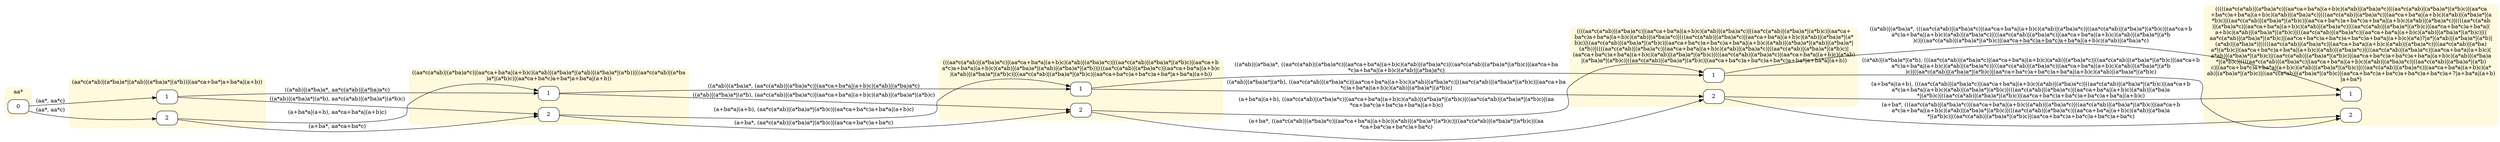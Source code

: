 digraph "MONinput/r" {
rankdir=LR
node [style=filled fillcolor=white]
subgraph cluster0 {
style="rounded,filled" color="#FFF9DD" node [style="rounded,filled" shape=box fillcolor="#FFFFFF"]
label="aa*"
M0S0 [label=0];
}
subgraph cluster1 {
style="rounded,filled" color="#FFF9DD" node [style="rounded,filled" shape=box fillcolor="#FFFFFF"]
label="(aa*c(a*ab)|(a*ba)a*|(a*ab)|(a*ba)a*|(a*b))|(aa*ca+ba*|a+ba*a|(a+b))"
M1S1 [label=1];
M1S2 [label=2];
}
subgraph cluster2 {
style="rounded,filled" color="#FFF9DD" node [style="rounded,filled" shape=box fillcolor="#FFFFFF"]
label="((aa*c(a*ab)|(a*ba)a*c)|(aa*ca+ba*a|(a+b)c)(a*ab)|(a*ba)a*|(a*ab)|(a*ba)a*|(a*b))|((aa*c(a*ab)|(a*ba
)a*|(a*b)c)|(aa*ca+ba*c)a+ba*|a+ba*a|(a+b))"
M2S1 [label=1];
M2S2 [label=2];
}
subgraph cluster3 {
style="rounded,filled" color="#FFF9DD" node [style="rounded,filled" shape=box fillcolor="#FFFFFF"]
label="(((aa*c(a*ab)|(a*ba)a*c)|(aa*ca+ba*a|(a+b)c)(a*ab)|(a*ba)a*c)|((aa*c(a*ab)|(a*ba)a*|(a*b)c)|(aa*ca+b
a*c)a+ba*a|(a+b)c)(a*ab)|(a*ba)a*|(a*ab)|(a*ba)a*|(a*b))|(((aa*c(a*ab)|(a*ba)a*c)|(aa*ca+ba*a|(a+b)c
)(a*ab)|(a*ba)a*|(a*b)c)|((aa*c(a*ab)|(a*ba)a*|(a*b)c)|(aa*ca+ba*c)a+ba*c)a+ba*|a+ba*a|(a+b))"
M3S1 [label=1];
M3S2 [label=2];
}
subgraph cluster4 {
style="rounded,filled" color="#FFF9DD" node [style="rounded,filled" shape=box fillcolor="#FFFFFF"]
label="((((aa*c(a*ab)|(a*ba)a*c)|(aa*ca+ba*a|(a+b)c)(a*ab)|(a*ba)a*c)|((aa*c(a*ab)|(a*ba)a*|(a*b)c)|(aa*ca+
ba*c)a+ba*a|(a+b)c)(a*ab)|(a*ba)a*c)|(((aa*c(a*ab)|(a*ba)a*c)|(aa*ca+ba*a|(a+b)c)(a*ab)|(a*ba)a*|(a*
b)c)|((aa*c(a*ab)|(a*ba)a*|(a*b)c)|(aa*ca+ba*c)a+ba*c)a+ba*a|(a+b)c)(a*ab)|(a*ba)a*|(a*ab)|(a*ba)a*|
(a*b))|((((aa*c(a*ab)|(a*ba)a*c)|(aa*ca+ba*a|(a+b)c)(a*ab)|(a*ba)a*c)|((aa*c(a*ab)|(a*ba)a*|(a*b)c)|
(aa*ca+ba*c)a+ba*a|(a+b)c)(a*ab)|(a*ba)a*|(a*b)c)|(((aa*c(a*ab)|(a*ba)a*c)|(aa*ca+ba*a|(a+b)c)(a*ab)
|(a*ba)a*|(a*b)c)|((aa*c(a*ab)|(a*ba)a*|(a*b)c)|(aa*ca+ba*c)a+ba*c)a+ba*c)a+ba*|a+ba*a|(a+b))"
M4S1 [label=1];
M4S2 [label=2];
}
subgraph cluster5 {
style="rounded,filled" color="#FFF9DD" node [style="rounded,filled" shape=box fillcolor="#FFFFFF"]
label="(((((aa*c(a*ab)|(a*ba)a*c)|(aa*ca+ba*a|(a+b)c)(a*ab)|(a*ba)a*c)|((aa*c(a*ab)|(a*ba)a*|(a*b)c)|(aa*ca
+ba*c)a+ba*a|(a+b)c)(a*ab)|(a*ba)a*c)|(((aa*c(a*ab)|(a*ba)a*c)|(aa*ca+ba*a|(a+b)c)(a*ab)|(a*ba)a*|(a
*b)c)|((aa*c(a*ab)|(a*ba)a*|(a*b)c)|(aa*ca+ba*c)a+ba*c)a+ba*a|(a+b)c)(a*ab)|(a*ba)a*c)|((((aa*c(a*ab
)|(a*ba)a*c)|(aa*ca+ba*a|(a+b)c)(a*ab)|(a*ba)a*c)|((aa*c(a*ab)|(a*ba)a*|(a*b)c)|(aa*ca+ba*c)a+ba*a|(
a+b)c)(a*ab)|(a*ba)a*|(a*b)c)|(((aa*c(a*ab)|(a*ba)a*c)|(aa*ca+ba*a|(a+b)c)(a*ab)|(a*ba)a*|(a*b)c)|((
aa*c(a*ab)|(a*ba)a*|(a*b)c)|(aa*ca+ba*c)a+ba*c)a+ba*c)a+ba*a|(a+b)c)(a*a)?|a*|(a*ab)|(a*ba)a*|(a*b)|
(a*ab)|(a*ba)a*)|(((((aa*c(a*ab)|(a*ba)a*c)|(aa*ca+ba*a|(a+b)c)(a*ab)|(a*ba)a*c)|((aa*c(a*ab)|(a*ba)
a*|(a*b)c)|(aa*ca+ba*c)a+ba*a|(a+b)c)(a*ab)|(a*ba)a*c)|(((aa*c(a*ab)|(a*ba)a*c)|(aa*ca+ba*a|(a+b)c)(
a*ab)|(a*ba)a*|(a*b)c)|((aa*c(a*ab)|(a*ba)a*|(a*b)c)|(aa*ca+ba*c)a+ba*c)a+ba*a|(a+b)c)(a*ab)|(a*ba)a
*|(a*b)c)|((((aa*c(a*ab)|(a*ba)a*c)|(aa*ca+ba*a|(a+b)c)(a*ab)|(a*ba)a*c)|((aa*c(a*ab)|(a*ba)a*|(a*b)
c)|(aa*ca+ba*c)a+ba*a|(a+b)c)(a*ab)|(a*ba)a*|(a*b)c)|(((aa*c(a*ab)|(a*ba)a*c)|(aa*ca+ba*a|(a+b)c)(a*
ab)|(a*ba)a*|(a*b)c)|((aa*c(a*ab)|(a*ba)a*|(a*b)c)|(aa*ca+ba*c)a+ba*c)a+ba*c)a+ba*c)a+?|a+ba*a|(a+b)
|a+ba*)"
M5S1 [label=1];
M5S2 [label=2];
}
M0S0 -> M1S1 [label="(aa*, aa*c)"]
M0S0 -> M1S2 [label="(aa*, aa*c)"]
M1S1 -> M2S1 [label="((a*ab)|(a*ba)a*, aa*c(a*ab)|(a*ba)a*c)"]
M1S1 -> M2S2 [label="((a*ab)|(a*ba)a*|(a*b), aa*c(a*ab)|(a*ba)a*|(a*b)c)"]
M1S2 -> M2S2 [label="(a+ba*, aa*ca+ba*c)"]
M1S2 -> M2S1 [label="(a+ba*a|(a+b), aa*ca+ba*a|(a+b)c)"]
M2S1 -> M3S1 [label="((a*ab)|(a*ba)a*, (aa*c(a*ab)|(a*ba)a*c)|(aa*ca+ba*a|(a+b)c)(a*ab)|(a*ba)a*c)"]
M2S1 -> M3S2 [label="((a*ab)|(a*ba)a*|(a*b), (aa*c(a*ab)|(a*ba)a*c)|(aa*ca+ba*a|(a+b)c)(a*ab)|(a*ba)a*|(a*b)c)"]
M2S2 -> M3S2 [label="(a+ba*, (aa*c(a*ab)|(a*ba)a*|(a*b)c)|(aa*ca+ba*c)a+ba*c)"]
M2S2 -> M3S1 [label="(a+ba*a|(a+b), (aa*c(a*ab)|(a*ba)a*|(a*b)c)|(aa*ca+ba*c)a+ba*a|(a+b)c)"]
M3S1 -> M4S1 [label="((a*ab)|(a*ba)a*, ((aa*c(a*ab)|(a*ba)a*c)|(aa*ca+ba*a|(a+b)c)(a*ab)|(a*ba)a*c)|((aa*c(a*ab)|(a*ba)a*|(a*b)c)|(aa*ca+ba
*c)a+ba*a|(a+b)c)(a*ab)|(a*ba)a*c)"]
M3S1 -> M4S2 [label="((a*ab)|(a*ba)a*|(a*b), ((aa*c(a*ab)|(a*ba)a*c)|(aa*ca+ba*a|(a+b)c)(a*ab)|(a*ba)a*c)|((aa*c(a*ab)|(a*ba)a*|(a*b)c)|(aa*ca+ba
*c)a+ba*a|(a+b)c)(a*ab)|(a*ba)a*|(a*b)c)"]
M3S2 -> M4S2 [label="(a+ba*, ((aa*c(a*ab)|(a*ba)a*c)|(aa*ca+ba*a|(a+b)c)(a*ab)|(a*ba)a*|(a*b)c)|((aa*c(a*ab)|(a*ba)a*|(a*b)c)|(aa
*ca+ba*c)a+ba*c)a+ba*c)"]
M3S2 -> M4S1 [label="(a+ba*a|(a+b), ((aa*c(a*ab)|(a*ba)a*c)|(aa*ca+ba*a|(a+b)c)(a*ab)|(a*ba)a*|(a*b)c)|((aa*c(a*ab)|(a*ba)a*|(a*b)c)|(aa
*ca+ba*c)a+ba*c)a+ba*a|(a+b)c)"]
M4S1 -> M5S1 [label="((a*ab)|(a*ba)a*, (((aa*c(a*ab)|(a*ba)a*c)|(aa*ca+ba*a|(a+b)c)(a*ab)|(a*ba)a*c)|((aa*c(a*ab)|(a*ba)a*|(a*b)c)|(aa*ca+b
a*c)a+ba*a|(a+b)c)(a*ab)|(a*ba)a*c)|(((aa*c(a*ab)|(a*ba)a*c)|(aa*ca+ba*a|(a+b)c)(a*ab)|(a*ba)a*|(a*b
)c)|((aa*c(a*ab)|(a*ba)a*|(a*b)c)|(aa*ca+ba*c)a+ba*c)a+ba*a|(a+b)c)(a*ab)|(a*ba)a*c)"]
M4S1 -> M5S2 [label="((a*ab)|(a*ba)a*|(a*b), (((aa*c(a*ab)|(a*ba)a*c)|(aa*ca+ba*a|(a+b)c)(a*ab)|(a*ba)a*c)|((aa*c(a*ab)|(a*ba)a*|(a*b)c)|(aa*ca+b
a*c)a+ba*a|(a+b)c)(a*ab)|(a*ba)a*c)|(((aa*c(a*ab)|(a*ba)a*c)|(aa*ca+ba*a|(a+b)c)(a*ab)|(a*ba)a*|(a*b
)c)|((aa*c(a*ab)|(a*ba)a*|(a*b)c)|(aa*ca+ba*c)a+ba*c)a+ba*a|(a+b)c)(a*ab)|(a*ba)a*|(a*b)c)"]
M4S2 -> M5S2 [label="(a+ba*, (((aa*c(a*ab)|(a*ba)a*c)|(aa*ca+ba*a|(a+b)c)(a*ab)|(a*ba)a*c)|((aa*c(a*ab)|(a*ba)a*|(a*b)c)|(aa*ca+b
a*c)a+ba*a|(a+b)c)(a*ab)|(a*ba)a*|(a*b)c)|(((aa*c(a*ab)|(a*ba)a*c)|(aa*ca+ba*a|(a+b)c)(a*ab)|(a*ba)a
*|(a*b)c)|((aa*c(a*ab)|(a*ba)a*|(a*b)c)|(aa*ca+ba*c)a+ba*c)a+ba*c)a+ba*c)"]
M4S2 -> M5S1 [label="(a+ba*a|(a+b), (((aa*c(a*ab)|(a*ba)a*c)|(aa*ca+ba*a|(a+b)c)(a*ab)|(a*ba)a*c)|((aa*c(a*ab)|(a*ba)a*|(a*b)c)|(aa*ca+b
a*c)a+ba*a|(a+b)c)(a*ab)|(a*ba)a*|(a*b)c)|(((aa*c(a*ab)|(a*ba)a*c)|(aa*ca+ba*a|(a+b)c)(a*ab)|(a*ba)a
*|(a*b)c)|((aa*c(a*ab)|(a*ba)a*|(a*b)c)|(aa*ca+ba*c)a+ba*c)a+ba*c)a+ba*a|(a+b)c)"]
}
